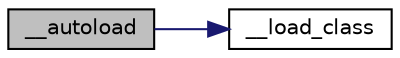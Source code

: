 digraph "__autoload"
{
  edge [fontname="Helvetica",fontsize="10",labelfontname="Helvetica",labelfontsize="10"];
  node [fontname="Helvetica",fontsize="10",shape=record];
  rankdir="LR";
  Node1 [label="__autoload",height=0.2,width=0.4,color="black", fillcolor="grey75", style="filled" fontcolor="black"];
  Node1 -> Node2 [color="midnightblue",fontsize="10",style="solid",fontname="Helvetica"];
  Node2 [label="__load_class",height=0.2,width=0.4,color="black", fillcolor="white", style="filled",URL="$autoload_8inc.html#abd05e00347c5c54d0a36c4847ccfdd0a"];
}
